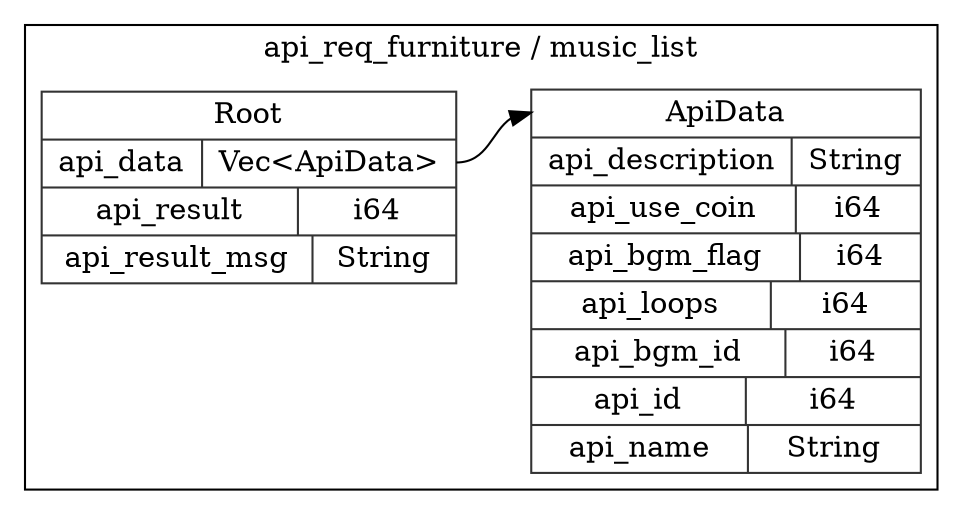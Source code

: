 digraph {
  rankdir=LR;
  subgraph cluster_0 {
    label="api_req_furniture / music_list";
    node [style="filled", color=white, style="solid", color=gray20];
    api_req_furniture__music_list__Root [label="<Root> Root  | { api_data | <api_data> Vec\<ApiData\> } | { api_result | <api_result> i64 } | { api_result_msg | <api_result_msg> String }", shape=record];
    api_req_furniture__music_list__ApiData;
    api_req_furniture__music_list__Root:api_data:e -> api_req_furniture__music_list__ApiData:ApiData:w;
    api_req_furniture__music_list__ApiData [label="<ApiData> ApiData  | { api_description | <api_description> String } | { api_use_coin | <api_use_coin> i64 } | { api_bgm_flag | <api_bgm_flag> i64 } | { api_loops | <api_loops> i64 } | { api_bgm_id | <api_bgm_id> i64 } | { api_id | <api_id> i64 } | { api_name | <api_name> String }", shape=record];
  }
}
